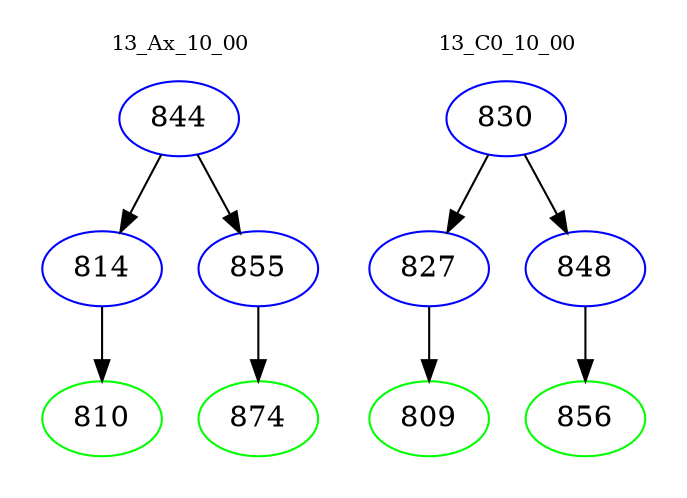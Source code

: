 digraph{
subgraph cluster_0 {
color = white
label = "13_Ax_10_00";
fontsize=10;
T0_844 [label="844", color="blue"]
T0_844 -> T0_814 [color="black"]
T0_814 [label="814", color="blue"]
T0_814 -> T0_810 [color="black"]
T0_810 [label="810", color="green"]
T0_844 -> T0_855 [color="black"]
T0_855 [label="855", color="blue"]
T0_855 -> T0_874 [color="black"]
T0_874 [label="874", color="green"]
}
subgraph cluster_1 {
color = white
label = "13_C0_10_00";
fontsize=10;
T1_830 [label="830", color="blue"]
T1_830 -> T1_827 [color="black"]
T1_827 [label="827", color="blue"]
T1_827 -> T1_809 [color="black"]
T1_809 [label="809", color="green"]
T1_830 -> T1_848 [color="black"]
T1_848 [label="848", color="blue"]
T1_848 -> T1_856 [color="black"]
T1_856 [label="856", color="green"]
}
}
